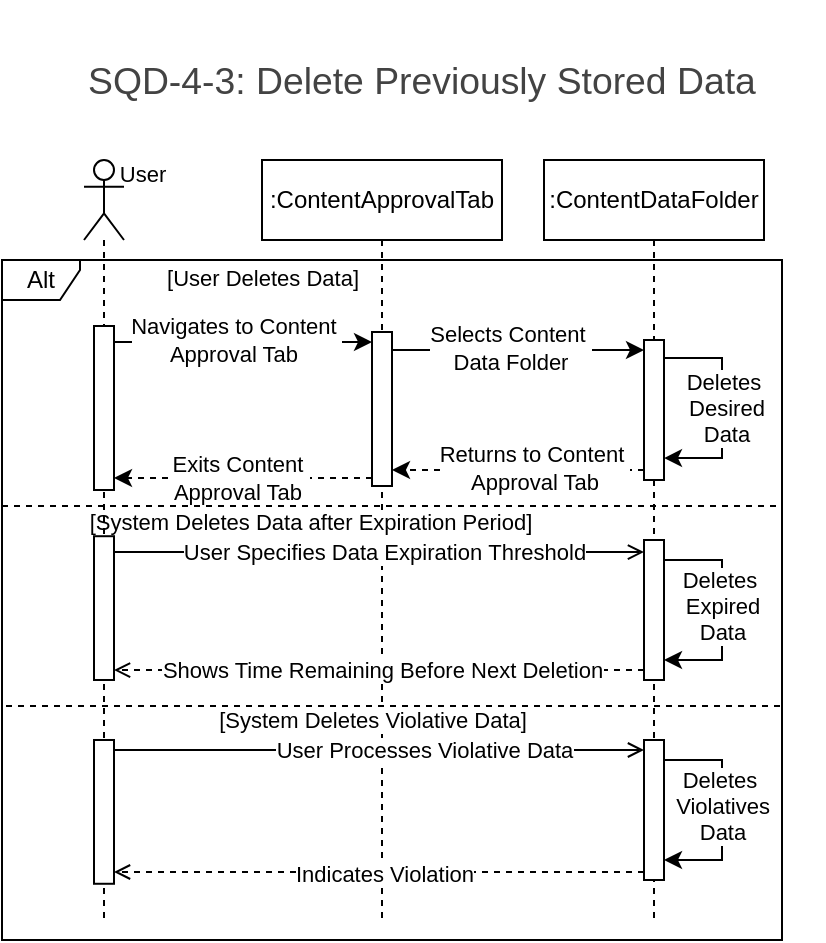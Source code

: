 <mxfile version="24.8.4">
  <diagram name="Page-1" id="4Xnhq7FAUNMDCpx05n0X">
    <mxGraphModel dx="475" dy="247" grid="1" gridSize="10" guides="1" tooltips="1" connect="1" arrows="1" fold="1" page="1" pageScale="1" pageWidth="1100" pageHeight="850" math="0" shadow="0">
      <root>
        <mxCell id="0" />
        <mxCell id="1" parent="0" />
        <mxCell id="bTBkoyc0kLt1lV2FvMyY-80" value="" style="group" parent="1" vertex="1" connectable="0">
          <mxGeometry x="280" y="110" width="120" height="380" as="geometry" />
        </mxCell>
        <mxCell id="mt74yqtBo2QoQVtlmqhJ-3" value="&lt;div&gt;&lt;span style=&quot;background-color: initial;&quot;&gt;&lt;br&gt;&lt;/span&gt;&lt;/div&gt;&lt;span style=&quot;background-color: initial;&quot;&gt;:C&lt;/span&gt;&lt;span style=&quot;background-color: initial;&quot;&gt;ontentApprovalTab&lt;/span&gt;&lt;div&gt;&lt;div&gt;&lt;span style=&quot;background-color: initial;&quot;&gt;&lt;br&gt;&lt;/span&gt;&lt;/div&gt;&lt;/div&gt;" style="shape=umlLifeline;perimeter=lifelinePerimeter;whiteSpace=wrap;html=1;container=0;dropTarget=0;collapsible=0;recursiveResize=0;outlineConnect=0;portConstraint=eastwest;newEdgeStyle={&quot;curved&quot;:0,&quot;rounded&quot;:0};" parent="bTBkoyc0kLt1lV2FvMyY-80" vertex="1">
          <mxGeometry width="120" height="380" as="geometry" />
        </mxCell>
        <mxCell id="mt74yqtBo2QoQVtlmqhJ-9" value="" style="html=1;points=[[0,0,0,0,5],[0,1,0,0,-5],[1,0,0,0,5],[1,1,0,0,-5]];perimeter=orthogonalPerimeter;outlineConnect=0;targetShapes=umlLifeline;portConstraint=eastwest;newEdgeStyle={&quot;curved&quot;:0,&quot;rounded&quot;:0};" parent="bTBkoyc0kLt1lV2FvMyY-80" vertex="1">
          <mxGeometry x="55" y="86" width="10" height="77" as="geometry" />
        </mxCell>
        <mxCell id="mt74yqtBo2QoQVtlmqhJ-10" style="edgeStyle=orthogonalEdgeStyle;rounded=0;orthogonalLoop=1;jettySize=auto;html=1;curved=0;" parent="1" edge="1">
          <mxGeometry relative="1" as="geometry">
            <Array as="points">
              <mxPoint x="270" y="201" />
              <mxPoint x="270" y="201" />
            </Array>
            <mxPoint x="206" y="201.016" as="sourcePoint" />
            <mxPoint x="335.0" y="201.016" as="targetPoint" />
          </mxGeometry>
        </mxCell>
        <mxCell id="mt74yqtBo2QoQVtlmqhJ-12" value="Navigates to Content&amp;nbsp;&lt;div&gt;Approval Tab&amp;nbsp;&lt;/div&gt;" style="edgeLabel;html=1;align=center;verticalAlign=middle;resizable=0;points=[];" parent="mt74yqtBo2QoQVtlmqhJ-10" vertex="1" connectable="0">
          <mxGeometry x="0.033" y="3" relative="1" as="geometry">
            <mxPoint x="-6" y="2" as="offset" />
          </mxGeometry>
        </mxCell>
        <mxCell id="bTBkoyc0kLt1lV2FvMyY-1" style="edgeStyle=orthogonalEdgeStyle;rounded=0;orthogonalLoop=1;jettySize=auto;html=1;curved=0;" parent="1" edge="1">
          <mxGeometry relative="1" as="geometry">
            <Array as="points">
              <mxPoint x="410" y="205" />
              <mxPoint x="410" y="205" />
            </Array>
            <mxPoint x="345.0" y="205.016" as="sourcePoint" />
            <mxPoint x="471" y="205.016" as="targetPoint" />
          </mxGeometry>
        </mxCell>
        <mxCell id="bTBkoyc0kLt1lV2FvMyY-2" value="Selects Content&amp;nbsp;&lt;div&gt;Data Folder&lt;/div&gt;" style="edgeLabel;html=1;align=center;verticalAlign=middle;resizable=0;points=[];" parent="bTBkoyc0kLt1lV2FvMyY-1" vertex="1" connectable="0">
          <mxGeometry x="-0.269" y="1" relative="1" as="geometry">
            <mxPoint x="13" as="offset" />
          </mxGeometry>
        </mxCell>
        <mxCell id="bTBkoyc0kLt1lV2FvMyY-6" style="edgeStyle=orthogonalEdgeStyle;rounded=0;orthogonalLoop=1;jettySize=auto;html=1;curved=0;dashed=1;" parent="1" edge="1">
          <mxGeometry relative="1" as="geometry">
            <Array as="points">
              <mxPoint x="410" y="265" />
              <mxPoint x="410" y="265" />
            </Array>
            <mxPoint x="471" y="265" as="sourcePoint" />
            <mxPoint x="345" y="265" as="targetPoint" />
          </mxGeometry>
        </mxCell>
        <mxCell id="bTBkoyc0kLt1lV2FvMyY-7" style="edgeStyle=orthogonalEdgeStyle;rounded=0;orthogonalLoop=1;jettySize=auto;html=1;curved=0;dashed=1;" parent="1" edge="1">
          <mxGeometry relative="1" as="geometry">
            <mxPoint x="335" y="269" as="sourcePoint" />
            <mxPoint x="206" y="269" as="targetPoint" />
            <Array as="points">
              <mxPoint x="280" y="269" />
              <mxPoint x="280" y="269" />
            </Array>
          </mxGeometry>
        </mxCell>
        <mxCell id="bTBkoyc0kLt1lV2FvMyY-10" value="Exits Content&amp;nbsp;&lt;div&gt;Approval Tab&amp;nbsp;&lt;/div&gt;" style="edgeLabel;html=1;align=center;verticalAlign=middle;resizable=0;points=[];" parent="bTBkoyc0kLt1lV2FvMyY-7" vertex="1" connectable="0">
          <mxGeometry x="0.06" y="-1" relative="1" as="geometry">
            <mxPoint x="2" y="1" as="offset" />
          </mxGeometry>
        </mxCell>
        <mxCell id="bTBkoyc0kLt1lV2FvMyY-11" value="User" style="edgeLabel;html=1;align=center;verticalAlign=middle;resizable=0;points=[];" parent="bTBkoyc0kLt1lV2FvMyY-7" vertex="1" connectable="0">
          <mxGeometry x="-0.714" y="4" relative="1" as="geometry">
            <mxPoint x="-97" y="-156" as="offset" />
          </mxGeometry>
        </mxCell>
        <mxCell id="bTBkoyc0kLt1lV2FvMyY-18" value="[User Deletes Data]" style="edgeLabel;html=1;align=center;verticalAlign=middle;resizable=0;points=[];" parent="bTBkoyc0kLt1lV2FvMyY-7" vertex="1" connectable="0">
          <mxGeometry x="-0.672" y="1" relative="1" as="geometry">
            <mxPoint x="-34" y="-101" as="offset" />
          </mxGeometry>
        </mxCell>
        <mxCell id="bTBkoyc0kLt1lV2FvMyY-8" value="Returns to Content&amp;nbsp;&lt;div&gt;Approval Tab&lt;/div&gt;" style="edgeLabel;html=1;align=center;verticalAlign=middle;resizable=0;points=[];" parent="1" vertex="1" connectable="0">
          <mxGeometry x="416" y="264" as="geometry" />
        </mxCell>
        <mxCell id="bTBkoyc0kLt1lV2FvMyY-16" value="Alt" style="shape=umlFrame;whiteSpace=wrap;html=1;pointerEvents=0;width=39;height=20;snapToPoint=0;fixDash=0;container=0;backgroundOutline=0;collapsible=0;connectable=1;" parent="1" vertex="1">
          <mxGeometry x="150" y="160" width="390" height="340" as="geometry" />
        </mxCell>
        <mxCell id="bTBkoyc0kLt1lV2FvMyY-22" value="" style="swimlane;startSize=0;container=0;dashed=1;" parent="1" vertex="1">
          <mxGeometry x="150" y="283" width="390" height="100" as="geometry" />
        </mxCell>
        <mxCell id="bTBkoyc0kLt1lV2FvMyY-23" value="[System Deletes Data after Expiration Period]" style="edgeLabel;html=1;align=center;verticalAlign=middle;resizable=0;points=[];" parent="bTBkoyc0kLt1lV2FvMyY-22" vertex="1" connectable="0">
          <mxGeometry x="154.0" y="8.0" as="geometry" />
        </mxCell>
        <mxCell id="bTBkoyc0kLt1lV2FvMyY-29" style="edgeStyle=orthogonalEdgeStyle;rounded=0;orthogonalLoop=1;jettySize=auto;html=1;curved=0;endArrow=open;endFill=0;" parent="1" edge="1">
          <mxGeometry relative="1" as="geometry">
            <mxPoint x="206" y="306.02" as="sourcePoint" />
            <Array as="points">
              <mxPoint x="340" y="306" />
              <mxPoint x="340" y="306" />
            </Array>
            <mxPoint x="471.0" y="306.02" as="targetPoint" />
          </mxGeometry>
        </mxCell>
        <mxCell id="bTBkoyc0kLt1lV2FvMyY-30" value="User Specifies Data Expiration&amp;nbsp;Threshold" style="edgeLabel;html=1;align=center;verticalAlign=middle;resizable=0;points=[];" parent="bTBkoyc0kLt1lV2FvMyY-29" vertex="1" connectable="0">
          <mxGeometry x="0.098" relative="1" as="geometry">
            <mxPoint x="-11" as="offset" />
          </mxGeometry>
        </mxCell>
        <mxCell id="bTBkoyc0kLt1lV2FvMyY-70" style="edgeStyle=orthogonalEdgeStyle;rounded=0;orthogonalLoop=1;jettySize=auto;html=1;curved=0;endArrow=open;endFill=0;dashed=1;" parent="1" edge="1">
          <mxGeometry relative="1" as="geometry">
            <mxPoint x="206" y="365.02" as="targetPoint" />
            <Array as="points">
              <mxPoint x="340" y="365" />
              <mxPoint x="340" y="365" />
            </Array>
            <mxPoint x="471.0" y="365.02" as="sourcePoint" />
          </mxGeometry>
        </mxCell>
        <mxCell id="bTBkoyc0kLt1lV2FvMyY-72" value="Shows Time Remaining Before Next Deletion" style="edgeLabel;html=1;align=center;verticalAlign=middle;resizable=0;points=[];" parent="bTBkoyc0kLt1lV2FvMyY-70" vertex="1" connectable="0">
          <mxGeometry x="0.123" y="2" relative="1" as="geometry">
            <mxPoint x="18" y="-2" as="offset" />
          </mxGeometry>
        </mxCell>
        <mxCell id="bTBkoyc0kLt1lV2FvMyY-75" value="" style="group" parent="1" vertex="1" connectable="0">
          <mxGeometry x="191" y="110" width="20" height="380" as="geometry" />
        </mxCell>
        <mxCell id="mt74yqtBo2QoQVtlmqhJ-8" value="" style="shape=umlLifeline;perimeter=lifelinePerimeter;whiteSpace=wrap;html=1;container=0;dropTarget=0;collapsible=0;recursiveResize=0;outlineConnect=0;portConstraint=eastwest;newEdgeStyle={&quot;curved&quot;:0,&quot;rounded&quot;:0};participant=umlActor;align=center;size=40;" parent="bTBkoyc0kLt1lV2FvMyY-75" vertex="1">
          <mxGeometry width="20" height="380" as="geometry" />
        </mxCell>
        <mxCell id="mt74yqtBo2QoQVtlmqhJ-4" value="" style="html=1;points=[[0,0,0,0,5],[0,1,0,0,-5],[1,0,0,0,5],[1,1,0,0,-5]];perimeter=orthogonalPerimeter;outlineConnect=0;targetShapes=umlLifeline;portConstraint=eastwest;newEdgeStyle={&quot;curved&quot;:0,&quot;rounded&quot;:0};" parent="mt74yqtBo2QoQVtlmqhJ-8" vertex="1">
          <mxGeometry x="5" y="83" width="10" height="82" as="geometry" />
        </mxCell>
        <mxCell id="bTBkoyc0kLt1lV2FvMyY-33" value="" style="html=1;points=[[0,0,0,0,5],[0,1,0,0,-5],[1,0,0,0,5],[1,1,0,0,-5]];perimeter=orthogonalPerimeter;outlineConnect=0;targetShapes=umlLifeline;portConstraint=eastwest;newEdgeStyle={&quot;curved&quot;:0,&quot;rounded&quot;:0};" parent="bTBkoyc0kLt1lV2FvMyY-75" vertex="1">
          <mxGeometry x="5" y="188.105" width="10" height="71.892" as="geometry" />
        </mxCell>
        <mxCell id="bTBkoyc0kLt1lV2FvMyY-81" value="" style="html=1;points=[[0,0,0,0,5],[0,1,0,0,-5],[1,0,0,0,5],[1,1,0,0,-5]];perimeter=orthogonalPerimeter;outlineConnect=0;targetShapes=umlLifeline;portConstraint=eastwest;newEdgeStyle={&quot;curved&quot;:0,&quot;rounded&quot;:0};" parent="bTBkoyc0kLt1lV2FvMyY-75" vertex="1">
          <mxGeometry x="5" y="289.995" width="10" height="71.892" as="geometry" />
        </mxCell>
        <mxCell id="bTBkoyc0kLt1lV2FvMyY-79" value="" style="group" parent="1" vertex="1" connectable="0">
          <mxGeometry x="421" y="110" width="110" height="380" as="geometry" />
        </mxCell>
        <mxCell id="mt74yqtBo2QoQVtlmqhJ-5" value=":ContentDataFolder" style="shape=umlLifeline;perimeter=lifelinePerimeter;whiteSpace=wrap;html=1;container=0;dropTarget=0;collapsible=0;recursiveResize=0;outlineConnect=0;portConstraint=eastwest;newEdgeStyle={&quot;curved&quot;:0,&quot;rounded&quot;:0};" parent="bTBkoyc0kLt1lV2FvMyY-79" vertex="1">
          <mxGeometry width="110" height="380" as="geometry" />
        </mxCell>
        <mxCell id="bTBkoyc0kLt1lV2FvMyY-76" value="" style="html=1;points=[[0,0,0,0,5],[0,1,0,0,-5],[1,0,0,0,5],[1,1,0,0,-5]];perimeter=orthogonalPerimeter;outlineConnect=0;targetShapes=umlLifeline;portConstraint=eastwest;newEdgeStyle={&quot;curved&quot;:0,&quot;rounded&quot;:0};" parent="mt74yqtBo2QoQVtlmqhJ-5" vertex="1">
          <mxGeometry x="50" y="290" width="10" height="70" as="geometry" />
        </mxCell>
        <mxCell id="bTBkoyc0kLt1lV2FvMyY-77" style="edgeStyle=orthogonalEdgeStyle;rounded=0;orthogonalLoop=1;jettySize=auto;html=1;curved=0;" parent="mt74yqtBo2QoQVtlmqhJ-5" source="bTBkoyc0kLt1lV2FvMyY-76" target="bTBkoyc0kLt1lV2FvMyY-76" edge="1">
          <mxGeometry relative="1" as="geometry">
            <mxPoint x="59" y="305.0" as="sourcePoint" />
            <mxPoint x="59" y="345.0" as="targetPoint" />
            <Array as="points">
              <mxPoint x="89" y="300" />
              <mxPoint x="89" y="350" />
            </Array>
          </mxGeometry>
        </mxCell>
        <mxCell id="bTBkoyc0kLt1lV2FvMyY-78" value="Deletes&amp;nbsp;&lt;div&gt;Violatives&lt;/div&gt;&lt;div&gt;Data&lt;/div&gt;" style="edgeLabel;html=1;align=center;verticalAlign=middle;resizable=0;points=[];" parent="bTBkoyc0kLt1lV2FvMyY-77" vertex="1" connectable="0">
          <mxGeometry x="-0.09" y="2" relative="1" as="geometry">
            <mxPoint x="-2" y="3" as="offset" />
          </mxGeometry>
        </mxCell>
        <mxCell id="mt74yqtBo2QoQVtlmqhJ-6" value="" style="html=1;points=[[0,0,0,0,5],[0,1,0,0,-5],[1,0,0,0,5],[1,1,0,0,-5]];perimeter=orthogonalPerimeter;outlineConnect=0;targetShapes=umlLifeline;portConstraint=eastwest;newEdgeStyle={&quot;curved&quot;:0,&quot;rounded&quot;:0};" parent="bTBkoyc0kLt1lV2FvMyY-79" vertex="1">
          <mxGeometry x="50" y="90" width="10" height="70" as="geometry" />
        </mxCell>
        <mxCell id="bTBkoyc0kLt1lV2FvMyY-25" value="" style="html=1;points=[[0,0,0,0,5],[0,1,0,0,-5],[1,0,0,0,5],[1,1,0,0,-5]];perimeter=orthogonalPerimeter;outlineConnect=0;targetShapes=umlLifeline;portConstraint=eastwest;newEdgeStyle={&quot;curved&quot;:0,&quot;rounded&quot;:0};" parent="bTBkoyc0kLt1lV2FvMyY-79" vertex="1">
          <mxGeometry x="50" y="190" width="10" height="70" as="geometry" />
        </mxCell>
        <mxCell id="bTBkoyc0kLt1lV2FvMyY-3" style="edgeStyle=orthogonalEdgeStyle;rounded=0;orthogonalLoop=1;jettySize=auto;html=1;curved=0;" parent="bTBkoyc0kLt1lV2FvMyY-79" edge="1">
          <mxGeometry relative="1" as="geometry">
            <mxPoint x="60" y="99.016" as="sourcePoint" />
            <mxPoint x="60" y="149.016" as="targetPoint" />
            <Array as="points">
              <mxPoint x="89" y="99" />
              <mxPoint x="89" y="149" />
            </Array>
          </mxGeometry>
        </mxCell>
        <mxCell id="bTBkoyc0kLt1lV2FvMyY-4" value="Deletes&amp;nbsp;&lt;div&gt;Desired&lt;/div&gt;&lt;div&gt;Data&lt;/div&gt;" style="edgeLabel;html=1;align=center;verticalAlign=middle;resizable=0;points=[];" parent="bTBkoyc0kLt1lV2FvMyY-3" vertex="1" connectable="0">
          <mxGeometry x="-0.09" y="2" relative="1" as="geometry">
            <mxPoint y="5" as="offset" />
          </mxGeometry>
        </mxCell>
        <mxCell id="bTBkoyc0kLt1lV2FvMyY-26" style="edgeStyle=orthogonalEdgeStyle;rounded=0;orthogonalLoop=1;jettySize=auto;html=1;curved=0;" parent="bTBkoyc0kLt1lV2FvMyY-79" source="bTBkoyc0kLt1lV2FvMyY-25" target="bTBkoyc0kLt1lV2FvMyY-25" edge="1">
          <mxGeometry relative="1" as="geometry">
            <mxPoint x="59" y="205.0" as="sourcePoint" />
            <mxPoint x="59" y="245.0" as="targetPoint" />
            <Array as="points">
              <mxPoint x="89" y="200" />
              <mxPoint x="89" y="250" />
            </Array>
          </mxGeometry>
        </mxCell>
        <mxCell id="bTBkoyc0kLt1lV2FvMyY-27" value="Deletes&amp;nbsp;&lt;div&gt;Expired&lt;/div&gt;&lt;div&gt;Data&lt;/div&gt;" style="edgeLabel;html=1;align=center;verticalAlign=middle;resizable=0;points=[];" parent="bTBkoyc0kLt1lV2FvMyY-26" vertex="1" connectable="0">
          <mxGeometry x="-0.09" y="2" relative="1" as="geometry">
            <mxPoint x="-2" y="3" as="offset" />
          </mxGeometry>
        </mxCell>
        <mxCell id="bTBkoyc0kLt1lV2FvMyY-73" value="[System Deletes Violative Data]" style="edgeLabel;html=1;align=center;verticalAlign=middle;resizable=0;points=[];" parent="1" vertex="1" connectable="0">
          <mxGeometry x="335.0" y="390.0" as="geometry" />
        </mxCell>
        <mxCell id="bTBkoyc0kLt1lV2FvMyY-82" style="edgeStyle=orthogonalEdgeStyle;rounded=0;orthogonalLoop=1;jettySize=auto;html=1;curved=0;endArrow=open;endFill=0;" parent="1" edge="1">
          <mxGeometry relative="1" as="geometry">
            <Array as="points">
              <mxPoint x="340" y="405" />
              <mxPoint x="340" y="405" />
            </Array>
            <mxPoint x="206" y="405.0" as="sourcePoint" />
            <mxPoint x="471" y="405.0" as="targetPoint" />
          </mxGeometry>
        </mxCell>
        <mxCell id="bTBkoyc0kLt1lV2FvMyY-83" value="User Processes Violative Data" style="edgeLabel;html=1;align=center;verticalAlign=middle;resizable=0;points=[];" parent="bTBkoyc0kLt1lV2FvMyY-82" vertex="1" connectable="0">
          <mxGeometry x="0.169" relative="1" as="geometry">
            <mxPoint as="offset" />
          </mxGeometry>
        </mxCell>
        <mxCell id="bTBkoyc0kLt1lV2FvMyY-84" style="edgeStyle=orthogonalEdgeStyle;rounded=0;orthogonalLoop=1;jettySize=auto;html=1;curved=0;endArrow=open;endFill=0;dashed=1;" parent="1" edge="1">
          <mxGeometry relative="1" as="geometry">
            <Array as="points">
              <mxPoint x="340" y="466" />
              <mxPoint x="340" y="466" />
            </Array>
            <mxPoint x="471" y="466.0" as="sourcePoint" />
            <mxPoint x="206" y="466.0" as="targetPoint" />
          </mxGeometry>
        </mxCell>
        <mxCell id="bTBkoyc0kLt1lV2FvMyY-86" value="Indicates Violation" style="edgeLabel;html=1;align=center;verticalAlign=middle;resizable=0;points=[];" parent="bTBkoyc0kLt1lV2FvMyY-84" vertex="1" connectable="0">
          <mxGeometry x="0.097" y="1" relative="1" as="geometry">
            <mxPoint x="15" as="offset" />
          </mxGeometry>
        </mxCell>
        <mxCell id="bTBkoyc0kLt1lV2FvMyY-87" value="&lt;b style=&quot;font-weight:normal;&quot; id=&quot;docs-internal-guid-be325c11-7fff-dd52-29ce-4bda0e180789&quot;&gt;&lt;h3 dir=&quot;ltr&quot; style=&quot;line-height:1.38;margin-top:16pt;margin-bottom:4pt;&quot;&gt;&lt;span style=&quot;font-size:14.0pt;font-family:Arial,sans-serif;color:#434343;background-color:transparent;font-weight:400;font-style:normal;font-variant:normal;text-decoration:none;vertical-align:baseline;white-space:pre;white-space:pre-wrap;&quot;&gt;SQD-4-3: Delete Previously Stored Data&amp;nbsp;&lt;/span&gt;&lt;/h3&gt;&lt;/b&gt;" style="text;whiteSpace=wrap;html=1;" parent="1" vertex="1">
          <mxGeometry x="191" y="30" width="370" height="80" as="geometry" />
        </mxCell>
      </root>
    </mxGraphModel>
  </diagram>
</mxfile>
